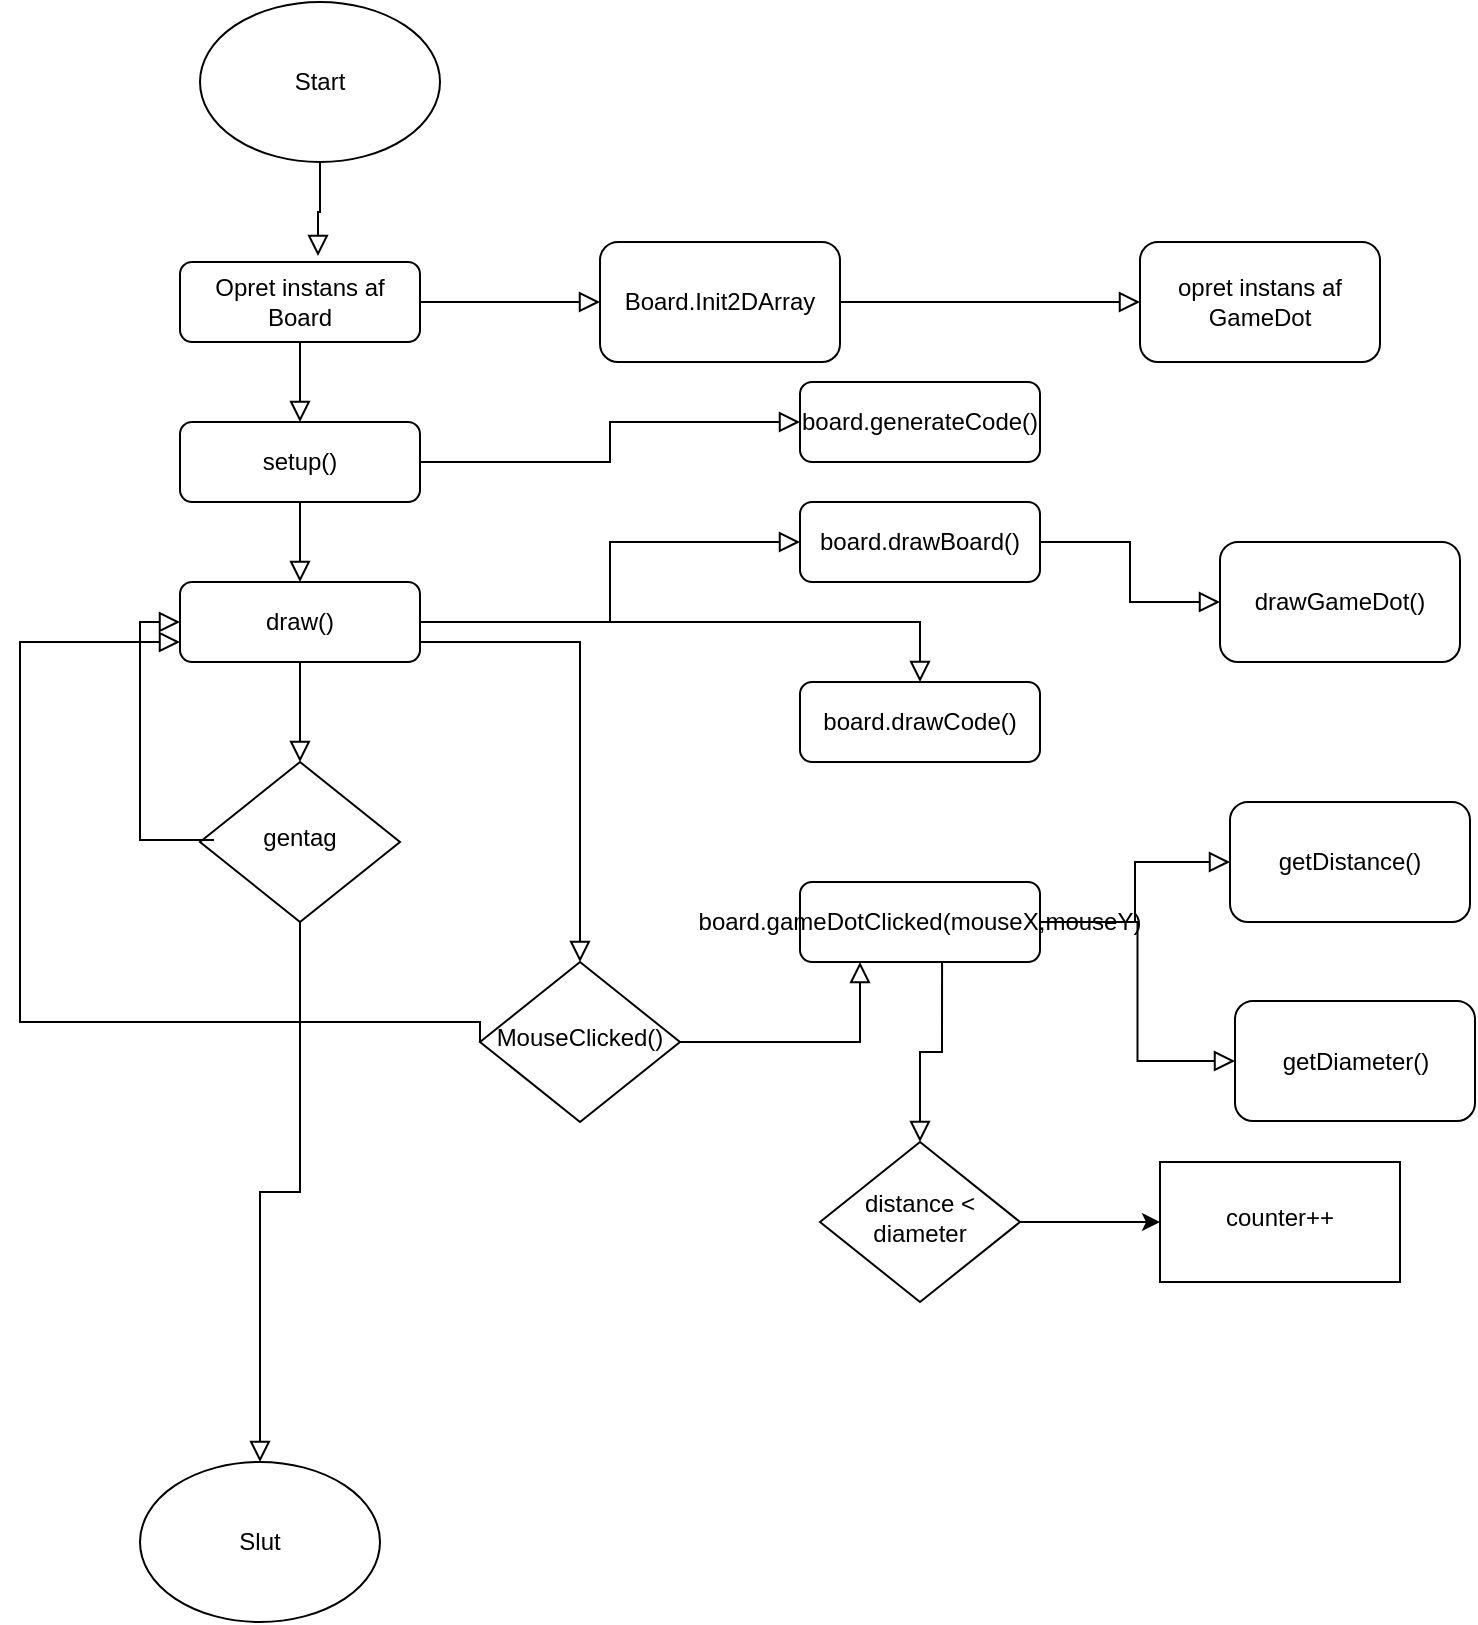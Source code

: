 <mxfile version="24.0.5" type="github">
  <diagram id="C5RBs43oDa-KdzZeNtuy" name="Page-1">
    <mxGraphModel dx="1364" dy="729" grid="1" gridSize="10" guides="1" tooltips="1" connect="1" arrows="1" fold="1" page="1" pageScale="1" pageWidth="827" pageHeight="1169" math="0" shadow="0">
      <root>
        <mxCell id="WIyWlLk6GJQsqaUBKTNV-0" />
        <mxCell id="WIyWlLk6GJQsqaUBKTNV-1" parent="WIyWlLk6GJQsqaUBKTNV-0" />
        <mxCell id="WIyWlLk6GJQsqaUBKTNV-2" value="" style="rounded=0;html=1;jettySize=auto;orthogonalLoop=1;fontSize=11;endArrow=block;endFill=0;endSize=8;strokeWidth=1;shadow=0;labelBackgroundColor=none;edgeStyle=orthogonalEdgeStyle;exitX=1;exitY=0.75;exitDx=0;exitDy=0;" parent="WIyWlLk6GJQsqaUBKTNV-1" source="gkMHEzAVWcaXskEjVN6--3" target="gkMHEzAVWcaXskEjVN6--11" edge="1">
          <mxGeometry relative="1" as="geometry">
            <mxPoint x="414" y="480" as="sourcePoint" />
            <mxPoint x="554" y="510" as="targetPoint" />
          </mxGeometry>
        </mxCell>
        <mxCell id="WIyWlLk6GJQsqaUBKTNV-3" value="Opret instans af Board" style="rounded=1;whiteSpace=wrap;html=1;fontSize=12;glass=0;strokeWidth=1;shadow=0;" parent="WIyWlLk6GJQsqaUBKTNV-1" vertex="1">
          <mxGeometry x="160" y="180" width="120" height="40" as="geometry" />
        </mxCell>
        <mxCell id="WIyWlLk6GJQsqaUBKTNV-5" value="" style="edgeStyle=orthogonalEdgeStyle;rounded=0;html=1;jettySize=auto;orthogonalLoop=1;fontSize=11;endArrow=block;endFill=0;endSize=8;strokeWidth=1;shadow=0;labelBackgroundColor=none;exitX=1;exitY=0.5;exitDx=0;exitDy=0;" parent="WIyWlLk6GJQsqaUBKTNV-1" source="gkMHEzAVWcaXskEjVN6--3" target="WIyWlLk6GJQsqaUBKTNV-7" edge="1">
          <mxGeometry y="10" relative="1" as="geometry">
            <mxPoint as="offset" />
            <mxPoint x="350" y="310" as="sourcePoint" />
          </mxGeometry>
        </mxCell>
        <mxCell id="WIyWlLk6GJQsqaUBKTNV-7" value="board.drawBoard()" style="rounded=1;whiteSpace=wrap;html=1;fontSize=12;glass=0;strokeWidth=1;shadow=0;" parent="WIyWlLk6GJQsqaUBKTNV-1" vertex="1">
          <mxGeometry x="470" y="300" width="120" height="40" as="geometry" />
        </mxCell>
        <mxCell id="gkMHEzAVWcaXskEjVN6--0" value="Start" style="ellipse;whiteSpace=wrap;html=1;" vertex="1" parent="WIyWlLk6GJQsqaUBKTNV-1">
          <mxGeometry x="170" y="50" width="120" height="80" as="geometry" />
        </mxCell>
        <mxCell id="gkMHEzAVWcaXskEjVN6--1" value="" style="rounded=0;html=1;jettySize=auto;orthogonalLoop=1;fontSize=11;endArrow=block;endFill=0;endSize=8;strokeWidth=1;shadow=0;labelBackgroundColor=none;edgeStyle=orthogonalEdgeStyle;entryX=0.575;entryY=-0.075;entryDx=0;entryDy=0;entryPerimeter=0;" edge="1" parent="WIyWlLk6GJQsqaUBKTNV-1" source="gkMHEzAVWcaXskEjVN6--0" target="WIyWlLk6GJQsqaUBKTNV-3">
          <mxGeometry relative="1" as="geometry">
            <mxPoint x="230" y="280" as="sourcePoint" />
            <mxPoint x="220" y="230" as="targetPoint" />
          </mxGeometry>
        </mxCell>
        <mxCell id="gkMHEzAVWcaXskEjVN6--2" value="s&lt;span style=&quot;background-color: initial;&quot;&gt;etup()&lt;/span&gt;" style="rounded=1;whiteSpace=wrap;html=1;fontSize=12;glass=0;strokeWidth=1;shadow=0;" vertex="1" parent="WIyWlLk6GJQsqaUBKTNV-1">
          <mxGeometry x="160" y="260" width="120" height="40" as="geometry" />
        </mxCell>
        <mxCell id="gkMHEzAVWcaXskEjVN6--3" value="draw()" style="rounded=1;whiteSpace=wrap;html=1;fontSize=12;glass=0;strokeWidth=1;shadow=0;" vertex="1" parent="WIyWlLk6GJQsqaUBKTNV-1">
          <mxGeometry x="160" y="340" width="120" height="40" as="geometry" />
        </mxCell>
        <mxCell id="gkMHEzAVWcaXskEjVN6--4" value="gentag" style="rhombus;whiteSpace=wrap;html=1;shadow=0;fontFamily=Helvetica;fontSize=12;align=center;strokeWidth=1;spacing=6;spacingTop=-4;" vertex="1" parent="WIyWlLk6GJQsqaUBKTNV-1">
          <mxGeometry x="170" y="430" width="100" height="80" as="geometry" />
        </mxCell>
        <mxCell id="gkMHEzAVWcaXskEjVN6--5" value="" style="rounded=0;html=1;jettySize=auto;orthogonalLoop=1;fontSize=11;endArrow=block;endFill=0;endSize=8;strokeWidth=1;shadow=0;labelBackgroundColor=none;edgeStyle=orthogonalEdgeStyle;entryX=0;entryY=0.5;entryDx=0;entryDy=0;exitX=0.07;exitY=0.488;exitDx=0;exitDy=0;exitPerimeter=0;" edge="1" parent="WIyWlLk6GJQsqaUBKTNV-1" source="gkMHEzAVWcaXskEjVN6--4" target="gkMHEzAVWcaXskEjVN6--3">
          <mxGeometry relative="1" as="geometry">
            <mxPoint x="-130" y="460" as="sourcePoint" />
            <mxPoint x="10" y="490" as="targetPoint" />
            <Array as="points">
              <mxPoint x="140" y="469" />
              <mxPoint x="140" y="360" />
            </Array>
          </mxGeometry>
        </mxCell>
        <mxCell id="gkMHEzAVWcaXskEjVN6--6" value="" style="rounded=0;html=1;jettySize=auto;orthogonalLoop=1;fontSize=11;endArrow=block;endFill=0;endSize=8;strokeWidth=1;shadow=0;labelBackgroundColor=none;edgeStyle=orthogonalEdgeStyle;exitX=0.5;exitY=1;exitDx=0;exitDy=0;entryX=0.5;entryY=0;entryDx=0;entryDy=0;" edge="1" parent="WIyWlLk6GJQsqaUBKTNV-1" source="gkMHEzAVWcaXskEjVN6--3" target="gkMHEzAVWcaXskEjVN6--4">
          <mxGeometry relative="1" as="geometry">
            <mxPoint x="424" y="490" as="sourcePoint" />
            <mxPoint x="220" y="410" as="targetPoint" />
          </mxGeometry>
        </mxCell>
        <mxCell id="gkMHEzAVWcaXskEjVN6--7" value="" style="rounded=0;html=1;jettySize=auto;orthogonalLoop=1;fontSize=11;endArrow=block;endFill=0;endSize=8;strokeWidth=1;shadow=0;labelBackgroundColor=none;edgeStyle=orthogonalEdgeStyle;exitX=0.5;exitY=1;exitDx=0;exitDy=0;entryX=0.5;entryY=0;entryDx=0;entryDy=0;" edge="1" parent="WIyWlLk6GJQsqaUBKTNV-1" source="gkMHEzAVWcaXskEjVN6--2" target="gkMHEzAVWcaXskEjVN6--3">
          <mxGeometry relative="1" as="geometry">
            <mxPoint x="363.5" y="310" as="sourcePoint" />
            <mxPoint x="503.5" y="340" as="targetPoint" />
          </mxGeometry>
        </mxCell>
        <mxCell id="gkMHEzAVWcaXskEjVN6--8" value="" style="rounded=0;html=1;jettySize=auto;orthogonalLoop=1;fontSize=11;endArrow=block;endFill=0;endSize=8;strokeWidth=1;shadow=0;labelBackgroundColor=none;edgeStyle=orthogonalEdgeStyle;exitX=0.5;exitY=1;exitDx=0;exitDy=0;entryX=0.5;entryY=0;entryDx=0;entryDy=0;" edge="1" parent="WIyWlLk6GJQsqaUBKTNV-1" source="WIyWlLk6GJQsqaUBKTNV-3" target="gkMHEzAVWcaXskEjVN6--2">
          <mxGeometry relative="1" as="geometry">
            <mxPoint x="310" y="250" as="sourcePoint" />
            <mxPoint x="230" y="250" as="targetPoint" />
          </mxGeometry>
        </mxCell>
        <mxCell id="gkMHEzAVWcaXskEjVN6--9" value="board.drawCode()" style="rounded=1;whiteSpace=wrap;html=1;fontSize=12;glass=0;strokeWidth=1;shadow=0;" vertex="1" parent="WIyWlLk6GJQsqaUBKTNV-1">
          <mxGeometry x="470" y="390" width="120" height="40" as="geometry" />
        </mxCell>
        <mxCell id="gkMHEzAVWcaXskEjVN6--10" value="" style="edgeStyle=orthogonalEdgeStyle;rounded=0;html=1;jettySize=auto;orthogonalLoop=1;fontSize=11;endArrow=block;endFill=0;endSize=8;strokeWidth=1;shadow=0;labelBackgroundColor=none;exitX=1;exitY=0.5;exitDx=0;exitDy=0;" edge="1" target="gkMHEzAVWcaXskEjVN6--9" parent="WIyWlLk6GJQsqaUBKTNV-1" source="gkMHEzAVWcaXskEjVN6--3">
          <mxGeometry y="10" relative="1" as="geometry">
            <mxPoint as="offset" />
            <mxPoint x="380" y="420" as="sourcePoint" />
          </mxGeometry>
        </mxCell>
        <mxCell id="gkMHEzAVWcaXskEjVN6--11" value="MouseClicked()" style="rhombus;whiteSpace=wrap;html=1;shadow=0;fontFamily=Helvetica;fontSize=12;align=center;strokeWidth=1;spacing=6;spacingTop=-4;" vertex="1" parent="WIyWlLk6GJQsqaUBKTNV-1">
          <mxGeometry x="310" y="530" width="100" height="80" as="geometry" />
        </mxCell>
        <mxCell id="gkMHEzAVWcaXskEjVN6--12" value="board.gameDotClicked(mouseX,mouseY)" style="rounded=1;whiteSpace=wrap;html=1;fontSize=12;glass=0;strokeWidth=1;shadow=0;" vertex="1" parent="WIyWlLk6GJQsqaUBKTNV-1">
          <mxGeometry x="470" y="490" width="120" height="40" as="geometry" />
        </mxCell>
        <mxCell id="gkMHEzAVWcaXskEjVN6--13" value="" style="rounded=0;html=1;jettySize=auto;orthogonalLoop=1;fontSize=11;endArrow=block;endFill=0;endSize=8;strokeWidth=1;shadow=0;labelBackgroundColor=none;edgeStyle=orthogonalEdgeStyle;entryX=0.25;entryY=1;entryDx=0;entryDy=0;" edge="1" parent="WIyWlLk6GJQsqaUBKTNV-1" source="gkMHEzAVWcaXskEjVN6--11" target="gkMHEzAVWcaXskEjVN6--12">
          <mxGeometry y="20" relative="1" as="geometry">
            <mxPoint as="offset" />
            <mxPoint x="564" y="600" as="sourcePoint" />
            <mxPoint x="564" y="640" as="targetPoint" />
          </mxGeometry>
        </mxCell>
        <mxCell id="gkMHEzAVWcaXskEjVN6--14" value="" style="rounded=0;html=1;jettySize=auto;orthogonalLoop=1;fontSize=11;endArrow=block;endFill=0;endSize=8;strokeWidth=1;shadow=0;labelBackgroundColor=none;edgeStyle=orthogonalEdgeStyle;exitX=0;exitY=0.5;exitDx=0;exitDy=0;" edge="1" parent="WIyWlLk6GJQsqaUBKTNV-1" source="gkMHEzAVWcaXskEjVN6--11" target="gkMHEzAVWcaXskEjVN6--3">
          <mxGeometry relative="1" as="geometry">
            <mxPoint x="187" y="479" as="sourcePoint" />
            <mxPoint x="150" y="360" as="targetPoint" />
            <Array as="points">
              <mxPoint x="80" y="560" />
              <mxPoint x="80" y="370" />
            </Array>
          </mxGeometry>
        </mxCell>
        <mxCell id="gkMHEzAVWcaXskEjVN6--15" value="Slut" style="ellipse;whiteSpace=wrap;html=1;" vertex="1" parent="WIyWlLk6GJQsqaUBKTNV-1">
          <mxGeometry x="140" y="780" width="120" height="80" as="geometry" />
        </mxCell>
        <mxCell id="gkMHEzAVWcaXskEjVN6--16" value="" style="rounded=0;html=1;jettySize=auto;orthogonalLoop=1;fontSize=11;endArrow=block;endFill=0;endSize=8;strokeWidth=1;shadow=0;labelBackgroundColor=none;edgeStyle=orthogonalEdgeStyle;exitX=0.5;exitY=1;exitDx=0;exitDy=0;entryX=0.5;entryY=0;entryDx=0;entryDy=0;" edge="1" parent="WIyWlLk6GJQsqaUBKTNV-1" source="gkMHEzAVWcaXskEjVN6--4" target="gkMHEzAVWcaXskEjVN6--15">
          <mxGeometry relative="1" as="geometry">
            <mxPoint x="290" y="380" as="sourcePoint" />
            <mxPoint x="330" y="530" as="targetPoint" />
          </mxGeometry>
        </mxCell>
        <mxCell id="gkMHEzAVWcaXskEjVN6--17" value="Board.Init2DArray" style="rounded=1;whiteSpace=wrap;html=1;" vertex="1" parent="WIyWlLk6GJQsqaUBKTNV-1">
          <mxGeometry x="370" y="170" width="120" height="60" as="geometry" />
        </mxCell>
        <mxCell id="gkMHEzAVWcaXskEjVN6--18" value="" style="edgeStyle=orthogonalEdgeStyle;rounded=0;html=1;jettySize=auto;orthogonalLoop=1;fontSize=11;endArrow=block;endFill=0;endSize=8;strokeWidth=1;shadow=0;labelBackgroundColor=none;exitX=1;exitY=0.5;exitDx=0;exitDy=0;entryX=0;entryY=0.5;entryDx=0;entryDy=0;" edge="1" parent="WIyWlLk6GJQsqaUBKTNV-1" source="WIyWlLk6GJQsqaUBKTNV-3" target="gkMHEzAVWcaXskEjVN6--17">
          <mxGeometry y="10" relative="1" as="geometry">
            <mxPoint as="offset" />
            <mxPoint x="290" y="370" as="sourcePoint" />
            <mxPoint x="540" y="400" as="targetPoint" />
          </mxGeometry>
        </mxCell>
        <mxCell id="gkMHEzAVWcaXskEjVN6--19" value="board.generateCode()" style="rounded=1;whiteSpace=wrap;html=1;fontSize=12;glass=0;strokeWidth=1;shadow=0;" vertex="1" parent="WIyWlLk6GJQsqaUBKTNV-1">
          <mxGeometry x="470" y="240" width="120" height="40" as="geometry" />
        </mxCell>
        <mxCell id="gkMHEzAVWcaXskEjVN6--20" value="" style="edgeStyle=orthogonalEdgeStyle;rounded=0;html=1;jettySize=auto;orthogonalLoop=1;fontSize=11;endArrow=block;endFill=0;endSize=8;strokeWidth=1;shadow=0;labelBackgroundColor=none;entryX=0;entryY=0.5;entryDx=0;entryDy=0;" edge="1" parent="WIyWlLk6GJQsqaUBKTNV-1" source="gkMHEzAVWcaXskEjVN6--2" target="gkMHEzAVWcaXskEjVN6--19">
          <mxGeometry y="10" relative="1" as="geometry">
            <mxPoint as="offset" />
            <mxPoint x="290" y="370" as="sourcePoint" />
            <mxPoint x="480" y="330" as="targetPoint" />
          </mxGeometry>
        </mxCell>
        <mxCell id="gkMHEzAVWcaXskEjVN6--23" value="" style="edgeStyle=orthogonalEdgeStyle;rounded=0;html=1;jettySize=auto;orthogonalLoop=1;fontSize=11;endArrow=block;endFill=0;endSize=8;strokeWidth=1;shadow=0;labelBackgroundColor=none;exitX=1;exitY=0.5;exitDx=0;exitDy=0;entryX=0;entryY=0.5;entryDx=0;entryDy=0;" edge="1" target="gkMHEzAVWcaXskEjVN6--24" parent="WIyWlLk6GJQsqaUBKTNV-1" source="gkMHEzAVWcaXskEjVN6--17">
          <mxGeometry y="10" relative="1" as="geometry">
            <mxPoint as="offset" />
            <mxPoint x="550" y="200" as="sourcePoint" />
            <mxPoint x="810" y="400" as="targetPoint" />
          </mxGeometry>
        </mxCell>
        <mxCell id="gkMHEzAVWcaXskEjVN6--24" value="opret instans af GameDot" style="rounded=1;whiteSpace=wrap;html=1;" vertex="1" parent="WIyWlLk6GJQsqaUBKTNV-1">
          <mxGeometry x="640" y="170" width="120" height="60" as="geometry" />
        </mxCell>
        <mxCell id="gkMHEzAVWcaXskEjVN6--25" value="" style="edgeStyle=orthogonalEdgeStyle;rounded=0;html=1;jettySize=auto;orthogonalLoop=1;fontSize=11;endArrow=block;endFill=0;endSize=8;strokeWidth=1;shadow=0;labelBackgroundColor=none;exitX=1;exitY=0.5;exitDx=0;exitDy=0;entryX=0;entryY=0.5;entryDx=0;entryDy=0;" edge="1" target="gkMHEzAVWcaXskEjVN6--26" parent="WIyWlLk6GJQsqaUBKTNV-1" source="WIyWlLk6GJQsqaUBKTNV-7">
          <mxGeometry y="10" relative="1" as="geometry">
            <mxPoint as="offset" />
            <mxPoint x="530" y="350" as="sourcePoint" />
            <mxPoint x="850" y="550" as="targetPoint" />
          </mxGeometry>
        </mxCell>
        <mxCell id="gkMHEzAVWcaXskEjVN6--26" value="drawGameDot()" style="rounded=1;whiteSpace=wrap;html=1;" vertex="1" parent="WIyWlLk6GJQsqaUBKTNV-1">
          <mxGeometry x="680" y="320" width="120" height="60" as="geometry" />
        </mxCell>
        <mxCell id="gkMHEzAVWcaXskEjVN6--27" value="" style="edgeStyle=orthogonalEdgeStyle;rounded=0;html=1;jettySize=auto;orthogonalLoop=1;fontSize=11;endArrow=block;endFill=0;endSize=8;strokeWidth=1;shadow=0;labelBackgroundColor=none;exitX=1;exitY=0.5;exitDx=0;exitDy=0;entryX=0;entryY=0.5;entryDx=0;entryDy=0;" edge="1" target="gkMHEzAVWcaXskEjVN6--28" parent="WIyWlLk6GJQsqaUBKTNV-1" source="gkMHEzAVWcaXskEjVN6--12">
          <mxGeometry y="10" relative="1" as="geometry">
            <mxPoint as="offset" />
            <mxPoint x="595" y="450" as="sourcePoint" />
            <mxPoint x="855" y="680" as="targetPoint" />
          </mxGeometry>
        </mxCell>
        <mxCell id="gkMHEzAVWcaXskEjVN6--28" value="getDistance()" style="rounded=1;whiteSpace=wrap;html=1;" vertex="1" parent="WIyWlLk6GJQsqaUBKTNV-1">
          <mxGeometry x="685" y="450" width="120" height="60" as="geometry" />
        </mxCell>
        <mxCell id="gkMHEzAVWcaXskEjVN6--29" value="getDiameter()" style="rounded=1;whiteSpace=wrap;html=1;" vertex="1" parent="WIyWlLk6GJQsqaUBKTNV-1">
          <mxGeometry x="687.5" y="549.5" width="120" height="60" as="geometry" />
        </mxCell>
        <mxCell id="gkMHEzAVWcaXskEjVN6--30" value="" style="edgeStyle=orthogonalEdgeStyle;rounded=0;html=1;jettySize=auto;orthogonalLoop=1;fontSize=11;endArrow=block;endFill=0;endSize=8;strokeWidth=1;shadow=0;labelBackgroundColor=none;exitX=1;exitY=0.5;exitDx=0;exitDy=0;entryX=0;entryY=0.5;entryDx=0;entryDy=0;" edge="1" target="gkMHEzAVWcaXskEjVN6--29" parent="WIyWlLk6GJQsqaUBKTNV-1" source="gkMHEzAVWcaXskEjVN6--12">
          <mxGeometry y="10" relative="1" as="geometry">
            <mxPoint as="offset" />
            <mxPoint x="592.5" y="609.5" as="sourcePoint" />
            <mxPoint x="857.5" y="779.5" as="targetPoint" />
          </mxGeometry>
        </mxCell>
        <mxCell id="gkMHEzAVWcaXskEjVN6--35" value="" style="edgeStyle=orthogonalEdgeStyle;rounded=0;orthogonalLoop=1;jettySize=auto;html=1;" edge="1" parent="WIyWlLk6GJQsqaUBKTNV-1" source="gkMHEzAVWcaXskEjVN6--31" target="gkMHEzAVWcaXskEjVN6--34">
          <mxGeometry relative="1" as="geometry" />
        </mxCell>
        <mxCell id="gkMHEzAVWcaXskEjVN6--31" value="distance &amp;lt; diameter" style="rhombus;whiteSpace=wrap;html=1;shadow=0;fontFamily=Helvetica;fontSize=12;align=center;strokeWidth=1;spacing=6;spacingTop=-4;" vertex="1" parent="WIyWlLk6GJQsqaUBKTNV-1">
          <mxGeometry x="480" y="620" width="100" height="80" as="geometry" />
        </mxCell>
        <mxCell id="gkMHEzAVWcaXskEjVN6--34" value="counter++" style="whiteSpace=wrap;html=1;shadow=0;strokeWidth=1;spacing=6;spacingTop=-4;" vertex="1" parent="WIyWlLk6GJQsqaUBKTNV-1">
          <mxGeometry x="650" y="630" width="120" height="60" as="geometry" />
        </mxCell>
        <mxCell id="gkMHEzAVWcaXskEjVN6--36" value="" style="rounded=0;html=1;jettySize=auto;orthogonalLoop=1;fontSize=11;endArrow=block;endFill=0;endSize=8;strokeWidth=1;shadow=0;labelBackgroundColor=none;edgeStyle=orthogonalEdgeStyle;exitX=0.592;exitY=1;exitDx=0;exitDy=0;exitPerimeter=0;" edge="1" parent="WIyWlLk6GJQsqaUBKTNV-1" source="gkMHEzAVWcaXskEjVN6--12" target="gkMHEzAVWcaXskEjVN6--31">
          <mxGeometry y="20" relative="1" as="geometry">
            <mxPoint as="offset" />
            <mxPoint x="420" y="580" as="sourcePoint" />
            <mxPoint x="540" y="540" as="targetPoint" />
          </mxGeometry>
        </mxCell>
      </root>
    </mxGraphModel>
  </diagram>
</mxfile>
